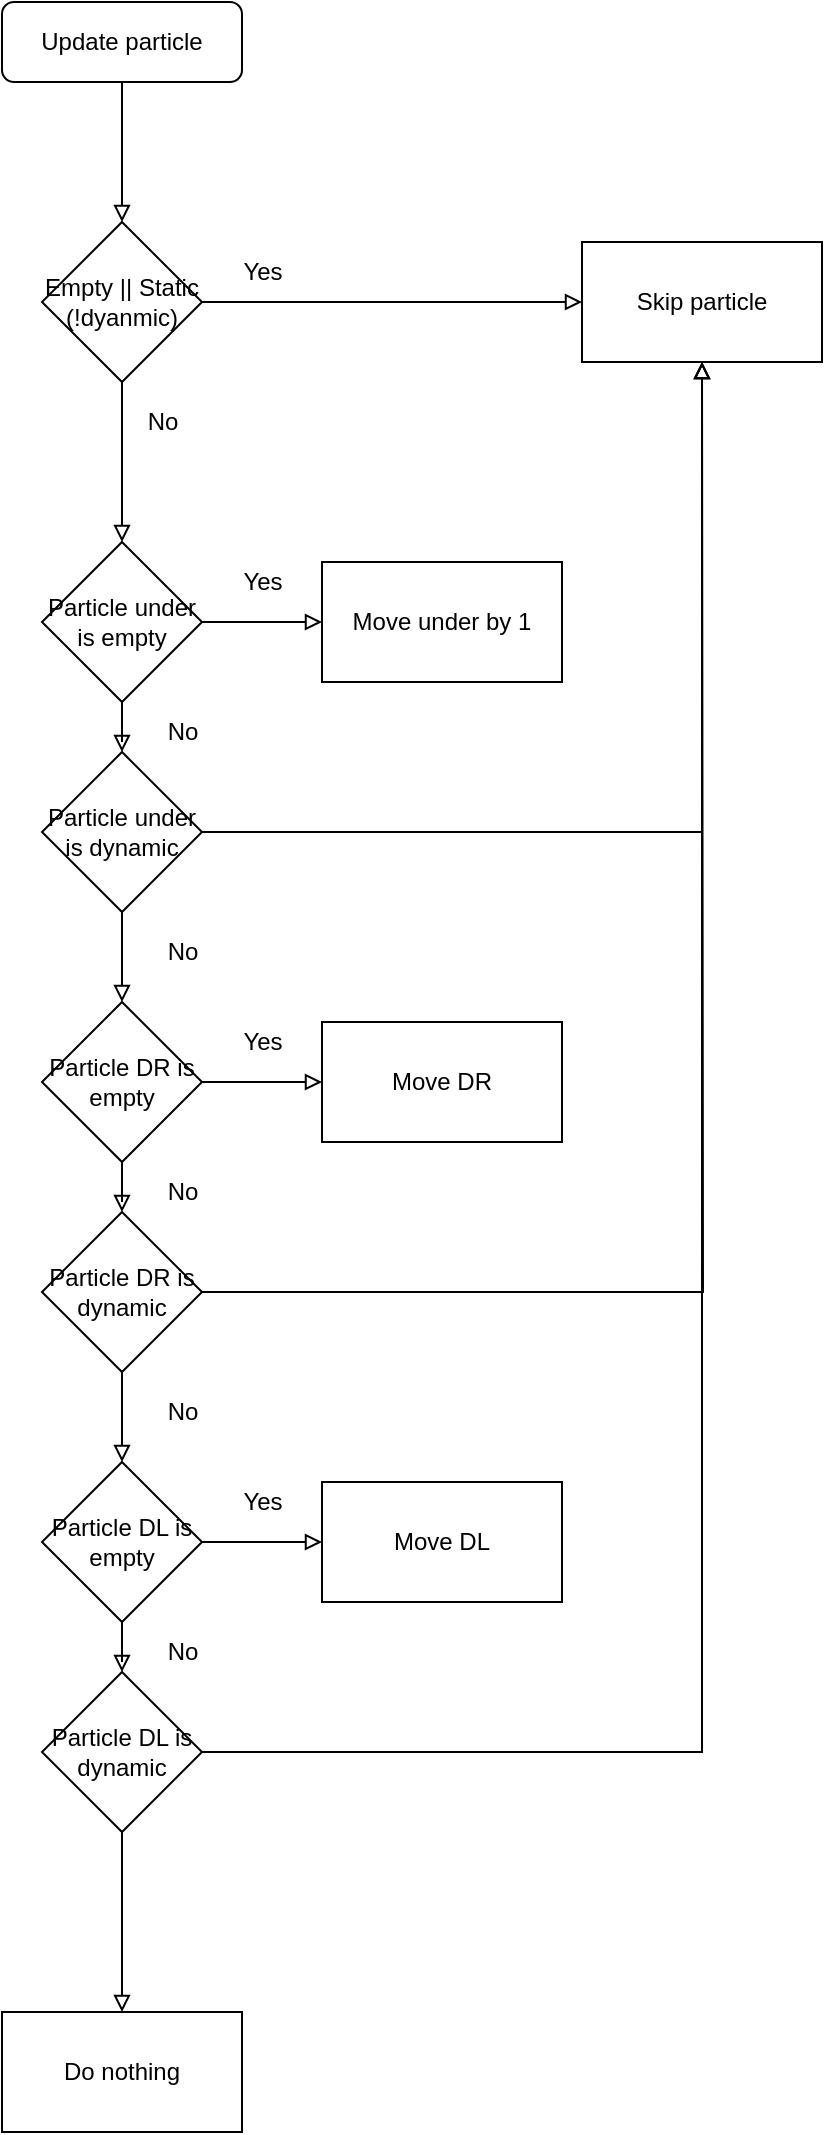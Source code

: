 <mxfile version="20.4.1" type="device"><diagram id="C5RBs43oDa-KdzZeNtuy" name="Page-1"><mxGraphModel dx="1673" dy="900" grid="1" gridSize="10" guides="1" tooltips="1" connect="1" arrows="1" fold="1" page="1" pageScale="1" pageWidth="827" pageHeight="1169" math="0" shadow="0"><root><mxCell id="WIyWlLk6GJQsqaUBKTNV-0"/><mxCell id="WIyWlLk6GJQsqaUBKTNV-1" parent="WIyWlLk6GJQsqaUBKTNV-0"/><mxCell id="Ghk-s3VctSJfDSNsF_NN-0" style="edgeStyle=orthogonalEdgeStyle;rounded=0;orthogonalLoop=1;jettySize=auto;html=1;endArrow=block;endFill=0;" edge="1" parent="WIyWlLk6GJQsqaUBKTNV-1" source="WIyWlLk6GJQsqaUBKTNV-3"><mxGeometry relative="1" as="geometry"><mxPoint x="340" y="180" as="targetPoint"/></mxGeometry></mxCell><mxCell id="WIyWlLk6GJQsqaUBKTNV-3" value="Update particle" style="rounded=1;whiteSpace=wrap;html=1;fontSize=12;glass=0;strokeWidth=1;shadow=0;" parent="WIyWlLk6GJQsqaUBKTNV-1" vertex="1"><mxGeometry x="280" y="70" width="120" height="40" as="geometry"/></mxCell><mxCell id="Ghk-s3VctSJfDSNsF_NN-5" value="" style="edgeStyle=orthogonalEdgeStyle;rounded=0;orthogonalLoop=1;jettySize=auto;html=1;endArrow=block;endFill=0;" edge="1" parent="WIyWlLk6GJQsqaUBKTNV-1" source="Ghk-s3VctSJfDSNsF_NN-2" target="Ghk-s3VctSJfDSNsF_NN-4"><mxGeometry relative="1" as="geometry"/></mxCell><mxCell id="Ghk-s3VctSJfDSNsF_NN-8" value="" style="edgeStyle=orthogonalEdgeStyle;rounded=0;orthogonalLoop=1;jettySize=auto;html=1;endArrow=block;endFill=0;" edge="1" parent="WIyWlLk6GJQsqaUBKTNV-1" source="Ghk-s3VctSJfDSNsF_NN-2" target="Ghk-s3VctSJfDSNsF_NN-7"><mxGeometry relative="1" as="geometry"/></mxCell><mxCell id="Ghk-s3VctSJfDSNsF_NN-2" value="Empty || Static (!dyanmic)" style="rhombus;whiteSpace=wrap;html=1;" vertex="1" parent="WIyWlLk6GJQsqaUBKTNV-1"><mxGeometry x="300" y="180" width="80" height="80" as="geometry"/></mxCell><mxCell id="Ghk-s3VctSJfDSNsF_NN-4" value="Skip particle" style="whiteSpace=wrap;html=1;" vertex="1" parent="WIyWlLk6GJQsqaUBKTNV-1"><mxGeometry x="570" y="190" width="120" height="60" as="geometry"/></mxCell><mxCell id="Ghk-s3VctSJfDSNsF_NN-6" value="Yes" style="text;html=1;align=center;verticalAlign=middle;resizable=0;points=[];autosize=1;strokeColor=none;fillColor=none;" vertex="1" parent="WIyWlLk6GJQsqaUBKTNV-1"><mxGeometry x="390" y="190" width="40" height="30" as="geometry"/></mxCell><mxCell id="Ghk-s3VctSJfDSNsF_NN-16" value="" style="edgeStyle=orthogonalEdgeStyle;rounded=0;orthogonalLoop=1;jettySize=auto;html=1;endArrow=block;endFill=0;" edge="1" parent="WIyWlLk6GJQsqaUBKTNV-1" source="Ghk-s3VctSJfDSNsF_NN-7" target="Ghk-s3VctSJfDSNsF_NN-15"><mxGeometry relative="1" as="geometry"/></mxCell><mxCell id="Ghk-s3VctSJfDSNsF_NN-19" value="" style="edgeStyle=orthogonalEdgeStyle;rounded=0;orthogonalLoop=1;jettySize=auto;html=1;endArrow=block;endFill=0;" edge="1" parent="WIyWlLk6GJQsqaUBKTNV-1" source="Ghk-s3VctSJfDSNsF_NN-7" target="Ghk-s3VctSJfDSNsF_NN-18"><mxGeometry relative="1" as="geometry"/></mxCell><mxCell id="Ghk-s3VctSJfDSNsF_NN-7" value="Particle under is empty" style="rhombus;whiteSpace=wrap;html=1;" vertex="1" parent="WIyWlLk6GJQsqaUBKTNV-1"><mxGeometry x="300" y="340" width="80" height="80" as="geometry"/></mxCell><mxCell id="Ghk-s3VctSJfDSNsF_NN-9" value="No" style="text;html=1;align=center;verticalAlign=middle;resizable=0;points=[];autosize=1;strokeColor=none;fillColor=none;" vertex="1" parent="WIyWlLk6GJQsqaUBKTNV-1"><mxGeometry x="340" y="265" width="40" height="30" as="geometry"/></mxCell><mxCell id="Ghk-s3VctSJfDSNsF_NN-15" value="Move under by 1" style="whiteSpace=wrap;html=1;" vertex="1" parent="WIyWlLk6GJQsqaUBKTNV-1"><mxGeometry x="440" y="350" width="120" height="60" as="geometry"/></mxCell><mxCell id="Ghk-s3VctSJfDSNsF_NN-17" value="Yes" style="text;html=1;align=center;verticalAlign=middle;resizable=0;points=[];autosize=1;strokeColor=none;fillColor=none;" vertex="1" parent="WIyWlLk6GJQsqaUBKTNV-1"><mxGeometry x="390" y="345" width="40" height="30" as="geometry"/></mxCell><mxCell id="Ghk-s3VctSJfDSNsF_NN-21" style="edgeStyle=orthogonalEdgeStyle;rounded=0;orthogonalLoop=1;jettySize=auto;html=1;entryX=0.5;entryY=1;entryDx=0;entryDy=0;endArrow=block;endFill=0;" edge="1" parent="WIyWlLk6GJQsqaUBKTNV-1" source="Ghk-s3VctSJfDSNsF_NN-18" target="Ghk-s3VctSJfDSNsF_NN-4"><mxGeometry relative="1" as="geometry"/></mxCell><mxCell id="Ghk-s3VctSJfDSNsF_NN-36" style="edgeStyle=orthogonalEdgeStyle;rounded=0;orthogonalLoop=1;jettySize=auto;html=1;endArrow=block;endFill=0;" edge="1" parent="WIyWlLk6GJQsqaUBKTNV-1" source="Ghk-s3VctSJfDSNsF_NN-18" target="Ghk-s3VctSJfDSNsF_NN-24"><mxGeometry relative="1" as="geometry"/></mxCell><mxCell id="Ghk-s3VctSJfDSNsF_NN-18" value="Particle under is dynamic" style="rhombus;whiteSpace=wrap;html=1;" vertex="1" parent="WIyWlLk6GJQsqaUBKTNV-1"><mxGeometry x="300" y="445" width="80" height="80" as="geometry"/></mxCell><mxCell id="Ghk-s3VctSJfDSNsF_NN-20" value="No" style="text;html=1;align=center;verticalAlign=middle;resizable=0;points=[];autosize=1;strokeColor=none;fillColor=none;" vertex="1" parent="WIyWlLk6GJQsqaUBKTNV-1"><mxGeometry x="350" y="420" width="40" height="30" as="geometry"/></mxCell><mxCell id="Ghk-s3VctSJfDSNsF_NN-22" value="" style="edgeStyle=orthogonalEdgeStyle;rounded=0;orthogonalLoop=1;jettySize=auto;html=1;endArrow=block;endFill=0;" edge="1" parent="WIyWlLk6GJQsqaUBKTNV-1" source="Ghk-s3VctSJfDSNsF_NN-24" target="Ghk-s3VctSJfDSNsF_NN-25"><mxGeometry relative="1" as="geometry"/></mxCell><mxCell id="Ghk-s3VctSJfDSNsF_NN-23" value="" style="edgeStyle=orthogonalEdgeStyle;rounded=0;orthogonalLoop=1;jettySize=auto;html=1;endArrow=block;endFill=0;" edge="1" parent="WIyWlLk6GJQsqaUBKTNV-1" source="Ghk-s3VctSJfDSNsF_NN-24" target="Ghk-s3VctSJfDSNsF_NN-27"><mxGeometry relative="1" as="geometry"/></mxCell><mxCell id="Ghk-s3VctSJfDSNsF_NN-24" value="Particle DR is empty" style="rhombus;whiteSpace=wrap;html=1;" vertex="1" parent="WIyWlLk6GJQsqaUBKTNV-1"><mxGeometry x="300" y="570" width="80" height="80" as="geometry"/></mxCell><mxCell id="Ghk-s3VctSJfDSNsF_NN-25" value="Move DR" style="whiteSpace=wrap;html=1;" vertex="1" parent="WIyWlLk6GJQsqaUBKTNV-1"><mxGeometry x="440" y="580" width="120" height="60" as="geometry"/></mxCell><mxCell id="Ghk-s3VctSJfDSNsF_NN-26" value="Yes" style="text;html=1;align=center;verticalAlign=middle;resizable=0;points=[];autosize=1;strokeColor=none;fillColor=none;" vertex="1" parent="WIyWlLk6GJQsqaUBKTNV-1"><mxGeometry x="390" y="575" width="40" height="30" as="geometry"/></mxCell><mxCell id="Ghk-s3VctSJfDSNsF_NN-37" style="edgeStyle=orthogonalEdgeStyle;rounded=0;orthogonalLoop=1;jettySize=auto;html=1;entryX=0.5;entryY=0;entryDx=0;entryDy=0;endArrow=block;endFill=0;" edge="1" parent="WIyWlLk6GJQsqaUBKTNV-1" source="Ghk-s3VctSJfDSNsF_NN-27" target="Ghk-s3VctSJfDSNsF_NN-31"><mxGeometry relative="1" as="geometry"/></mxCell><mxCell id="Ghk-s3VctSJfDSNsF_NN-42" style="edgeStyle=orthogonalEdgeStyle;rounded=0;orthogonalLoop=1;jettySize=auto;html=1;endArrow=block;endFill=0;" edge="1" parent="WIyWlLk6GJQsqaUBKTNV-1" source="Ghk-s3VctSJfDSNsF_NN-27"><mxGeometry relative="1" as="geometry"><mxPoint x="630" y="250" as="targetPoint"/></mxGeometry></mxCell><mxCell id="Ghk-s3VctSJfDSNsF_NN-27" value="Particle DR is dynamic" style="rhombus;whiteSpace=wrap;html=1;" vertex="1" parent="WIyWlLk6GJQsqaUBKTNV-1"><mxGeometry x="300" y="675" width="80" height="80" as="geometry"/></mxCell><mxCell id="Ghk-s3VctSJfDSNsF_NN-28" value="No" style="text;html=1;align=center;verticalAlign=middle;resizable=0;points=[];autosize=1;strokeColor=none;fillColor=none;" vertex="1" parent="WIyWlLk6GJQsqaUBKTNV-1"><mxGeometry x="350" y="650" width="40" height="30" as="geometry"/></mxCell><mxCell id="Ghk-s3VctSJfDSNsF_NN-29" value="" style="edgeStyle=orthogonalEdgeStyle;rounded=0;orthogonalLoop=1;jettySize=auto;html=1;endArrow=block;endFill=0;" edge="1" parent="WIyWlLk6GJQsqaUBKTNV-1" source="Ghk-s3VctSJfDSNsF_NN-31" target="Ghk-s3VctSJfDSNsF_NN-32"><mxGeometry relative="1" as="geometry"/></mxCell><mxCell id="Ghk-s3VctSJfDSNsF_NN-30" value="" style="edgeStyle=orthogonalEdgeStyle;rounded=0;orthogonalLoop=1;jettySize=auto;html=1;endArrow=block;endFill=0;" edge="1" parent="WIyWlLk6GJQsqaUBKTNV-1" source="Ghk-s3VctSJfDSNsF_NN-31" target="Ghk-s3VctSJfDSNsF_NN-34"><mxGeometry relative="1" as="geometry"/></mxCell><mxCell id="Ghk-s3VctSJfDSNsF_NN-31" value="Particle DL is empty" style="rhombus;whiteSpace=wrap;html=1;" vertex="1" parent="WIyWlLk6GJQsqaUBKTNV-1"><mxGeometry x="300" y="800" width="80" height="80" as="geometry"/></mxCell><mxCell id="Ghk-s3VctSJfDSNsF_NN-32" value="Move DL" style="whiteSpace=wrap;html=1;" vertex="1" parent="WIyWlLk6GJQsqaUBKTNV-1"><mxGeometry x="440" y="810" width="120" height="60" as="geometry"/></mxCell><mxCell id="Ghk-s3VctSJfDSNsF_NN-33" value="Yes" style="text;html=1;align=center;verticalAlign=middle;resizable=0;points=[];autosize=1;strokeColor=none;fillColor=none;" vertex="1" parent="WIyWlLk6GJQsqaUBKTNV-1"><mxGeometry x="390" y="805" width="40" height="30" as="geometry"/></mxCell><mxCell id="Ghk-s3VctSJfDSNsF_NN-41" value="" style="edgeStyle=orthogonalEdgeStyle;rounded=0;orthogonalLoop=1;jettySize=auto;html=1;endArrow=block;endFill=0;" edge="1" parent="WIyWlLk6GJQsqaUBKTNV-1" source="Ghk-s3VctSJfDSNsF_NN-34" target="Ghk-s3VctSJfDSNsF_NN-40"><mxGeometry relative="1" as="geometry"/></mxCell><mxCell id="Ghk-s3VctSJfDSNsF_NN-43" style="edgeStyle=orthogonalEdgeStyle;rounded=0;orthogonalLoop=1;jettySize=auto;html=1;entryX=0.5;entryY=1;entryDx=0;entryDy=0;endArrow=block;endFill=0;" edge="1" parent="WIyWlLk6GJQsqaUBKTNV-1" source="Ghk-s3VctSJfDSNsF_NN-34" target="Ghk-s3VctSJfDSNsF_NN-4"><mxGeometry relative="1" as="geometry"/></mxCell><mxCell id="Ghk-s3VctSJfDSNsF_NN-34" value="Particle DL is dynamic" style="rhombus;whiteSpace=wrap;html=1;" vertex="1" parent="WIyWlLk6GJQsqaUBKTNV-1"><mxGeometry x="300" y="905" width="80" height="80" as="geometry"/></mxCell><mxCell id="Ghk-s3VctSJfDSNsF_NN-35" value="No" style="text;html=1;align=center;verticalAlign=middle;resizable=0;points=[];autosize=1;strokeColor=none;fillColor=none;" vertex="1" parent="WIyWlLk6GJQsqaUBKTNV-1"><mxGeometry x="350" y="880" width="40" height="30" as="geometry"/></mxCell><mxCell id="Ghk-s3VctSJfDSNsF_NN-38" value="No" style="text;html=1;align=center;verticalAlign=middle;resizable=0;points=[];autosize=1;strokeColor=none;fillColor=none;" vertex="1" parent="WIyWlLk6GJQsqaUBKTNV-1"><mxGeometry x="350" y="530" width="40" height="30" as="geometry"/></mxCell><mxCell id="Ghk-s3VctSJfDSNsF_NN-39" value="No" style="text;html=1;align=center;verticalAlign=middle;resizable=0;points=[];autosize=1;strokeColor=none;fillColor=none;" vertex="1" parent="WIyWlLk6GJQsqaUBKTNV-1"><mxGeometry x="350" y="760" width="40" height="30" as="geometry"/></mxCell><mxCell id="Ghk-s3VctSJfDSNsF_NN-40" value="Do nothing" style="whiteSpace=wrap;html=1;" vertex="1" parent="WIyWlLk6GJQsqaUBKTNV-1"><mxGeometry x="280" y="1075" width="120" height="60" as="geometry"/></mxCell></root></mxGraphModel></diagram></mxfile>